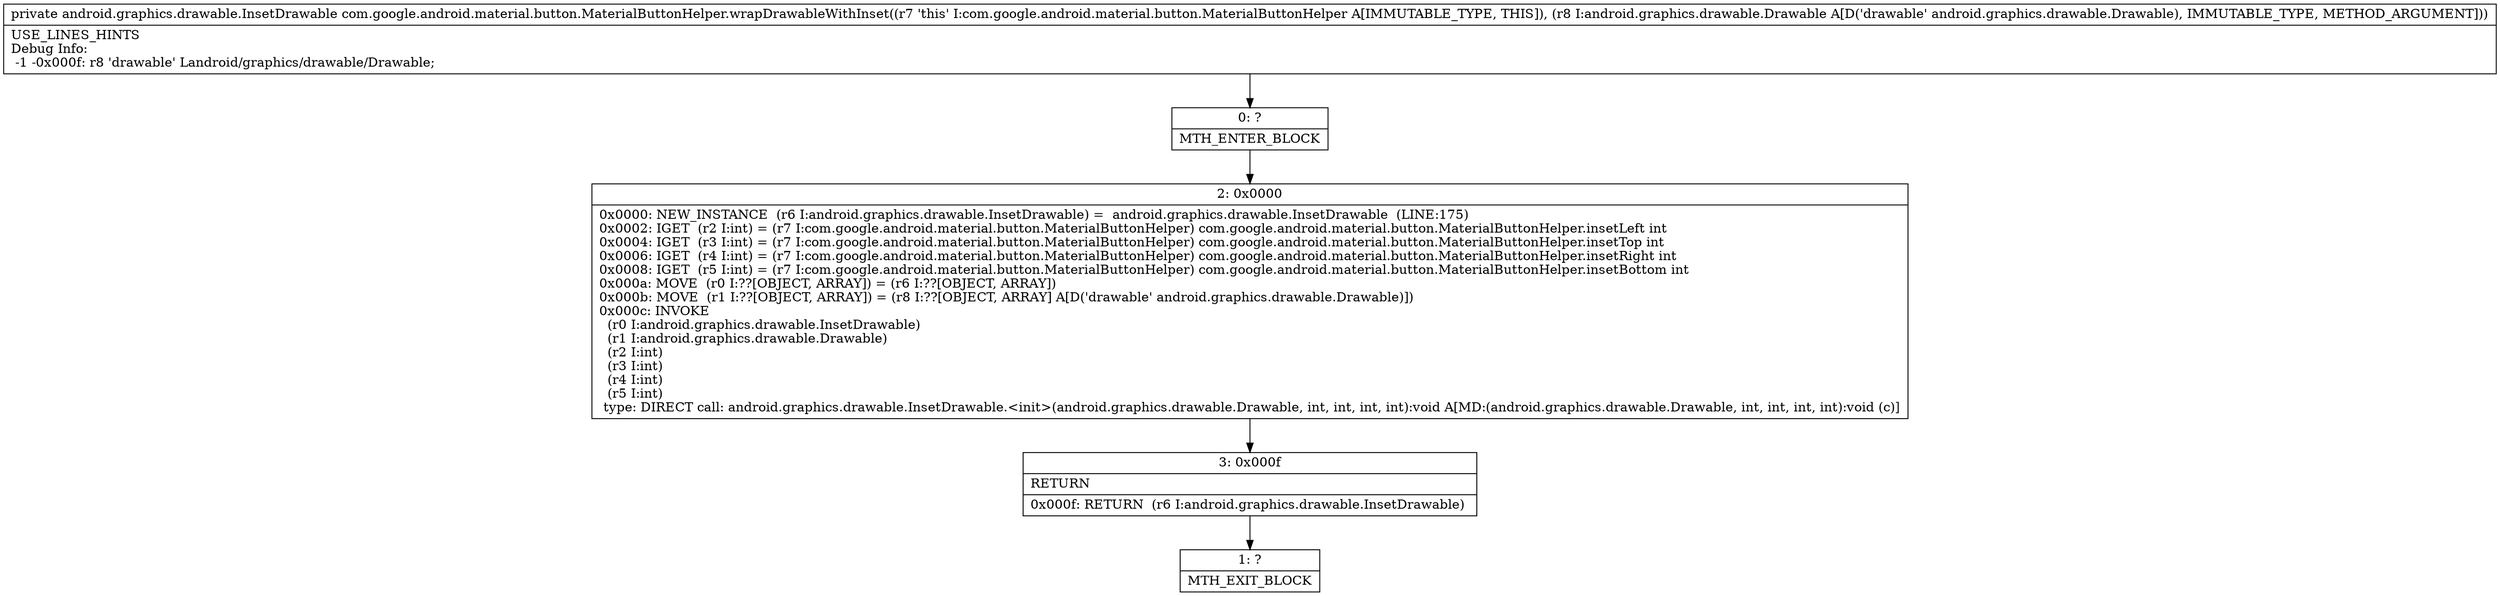 digraph "CFG forcom.google.android.material.button.MaterialButtonHelper.wrapDrawableWithInset(Landroid\/graphics\/drawable\/Drawable;)Landroid\/graphics\/drawable\/InsetDrawable;" {
Node_0 [shape=record,label="{0\:\ ?|MTH_ENTER_BLOCK\l}"];
Node_2 [shape=record,label="{2\:\ 0x0000|0x0000: NEW_INSTANCE  (r6 I:android.graphics.drawable.InsetDrawable) =  android.graphics.drawable.InsetDrawable  (LINE:175)\l0x0002: IGET  (r2 I:int) = (r7 I:com.google.android.material.button.MaterialButtonHelper) com.google.android.material.button.MaterialButtonHelper.insetLeft int \l0x0004: IGET  (r3 I:int) = (r7 I:com.google.android.material.button.MaterialButtonHelper) com.google.android.material.button.MaterialButtonHelper.insetTop int \l0x0006: IGET  (r4 I:int) = (r7 I:com.google.android.material.button.MaterialButtonHelper) com.google.android.material.button.MaterialButtonHelper.insetRight int \l0x0008: IGET  (r5 I:int) = (r7 I:com.google.android.material.button.MaterialButtonHelper) com.google.android.material.button.MaterialButtonHelper.insetBottom int \l0x000a: MOVE  (r0 I:??[OBJECT, ARRAY]) = (r6 I:??[OBJECT, ARRAY]) \l0x000b: MOVE  (r1 I:??[OBJECT, ARRAY]) = (r8 I:??[OBJECT, ARRAY] A[D('drawable' android.graphics.drawable.Drawable)]) \l0x000c: INVOKE  \l  (r0 I:android.graphics.drawable.InsetDrawable)\l  (r1 I:android.graphics.drawable.Drawable)\l  (r2 I:int)\l  (r3 I:int)\l  (r4 I:int)\l  (r5 I:int)\l type: DIRECT call: android.graphics.drawable.InsetDrawable.\<init\>(android.graphics.drawable.Drawable, int, int, int, int):void A[MD:(android.graphics.drawable.Drawable, int, int, int, int):void (c)]\l}"];
Node_3 [shape=record,label="{3\:\ 0x000f|RETURN\l|0x000f: RETURN  (r6 I:android.graphics.drawable.InsetDrawable) \l}"];
Node_1 [shape=record,label="{1\:\ ?|MTH_EXIT_BLOCK\l}"];
MethodNode[shape=record,label="{private android.graphics.drawable.InsetDrawable com.google.android.material.button.MaterialButtonHelper.wrapDrawableWithInset((r7 'this' I:com.google.android.material.button.MaterialButtonHelper A[IMMUTABLE_TYPE, THIS]), (r8 I:android.graphics.drawable.Drawable A[D('drawable' android.graphics.drawable.Drawable), IMMUTABLE_TYPE, METHOD_ARGUMENT]))  | USE_LINES_HINTS\lDebug Info:\l  \-1 \-0x000f: r8 'drawable' Landroid\/graphics\/drawable\/Drawable;\l}"];
MethodNode -> Node_0;Node_0 -> Node_2;
Node_2 -> Node_3;
Node_3 -> Node_1;
}

